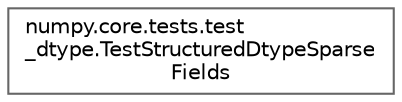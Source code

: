 digraph "Graphical Class Hierarchy"
{
 // LATEX_PDF_SIZE
  bgcolor="transparent";
  edge [fontname=Helvetica,fontsize=10,labelfontname=Helvetica,labelfontsize=10];
  node [fontname=Helvetica,fontsize=10,shape=box,height=0.2,width=0.4];
  rankdir="LR";
  Node0 [id="Node000000",label="numpy.core.tests.test\l_dtype.TestStructuredDtypeSparse\lFields",height=0.2,width=0.4,color="grey40", fillcolor="white", style="filled",URL="$d4/d36/classnumpy_1_1core_1_1tests_1_1test__dtype_1_1TestStructuredDtypeSparseFields.html",tooltip=" "];
}
